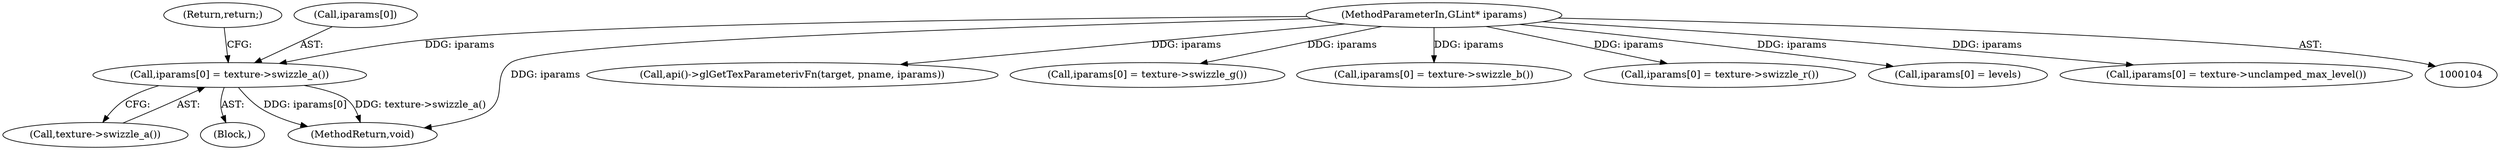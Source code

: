 digraph "0_Chrome_385508dc888ef15d272cdd2705b17996abc519d6@array" {
"1000279" [label="(Call,iparams[0] = texture->swizzle_a())"];
"1000108" [label="(MethodParameterIn,GLint* iparams)"];
"1000284" [label="(Return,return;)"];
"1000296" [label="(Call,api()->glGetTexParameterivFn(target, pname, iparams))"];
"1000241" [label="(Call,iparams[0] = texture->swizzle_g())"];
"1000260" [label="(Call,iparams[0] = texture->swizzle_b())"];
"1000283" [label="(Call,texture->swizzle_a())"];
"1000280" [label="(Call,iparams[0])"];
"1000108" [label="(MethodParameterIn,GLint* iparams)"];
"1000279" [label="(Call,iparams[0] = texture->swizzle_a())"];
"1000222" [label="(Call,iparams[0] = texture->swizzle_r())"];
"1000165" [label="(Call,iparams[0] = levels)"];
"1000278" [label="(Block,)"];
"1000203" [label="(Call,iparams[0] = texture->unclamped_max_level())"];
"1000300" [label="(MethodReturn,void)"];
"1000279" -> "1000278"  [label="AST: "];
"1000279" -> "1000283"  [label="CFG: "];
"1000280" -> "1000279"  [label="AST: "];
"1000283" -> "1000279"  [label="AST: "];
"1000284" -> "1000279"  [label="CFG: "];
"1000279" -> "1000300"  [label="DDG: iparams[0]"];
"1000279" -> "1000300"  [label="DDG: texture->swizzle_a()"];
"1000108" -> "1000279"  [label="DDG: iparams"];
"1000108" -> "1000104"  [label="AST: "];
"1000108" -> "1000300"  [label="DDG: iparams"];
"1000108" -> "1000165"  [label="DDG: iparams"];
"1000108" -> "1000203"  [label="DDG: iparams"];
"1000108" -> "1000222"  [label="DDG: iparams"];
"1000108" -> "1000241"  [label="DDG: iparams"];
"1000108" -> "1000260"  [label="DDG: iparams"];
"1000108" -> "1000296"  [label="DDG: iparams"];
}
